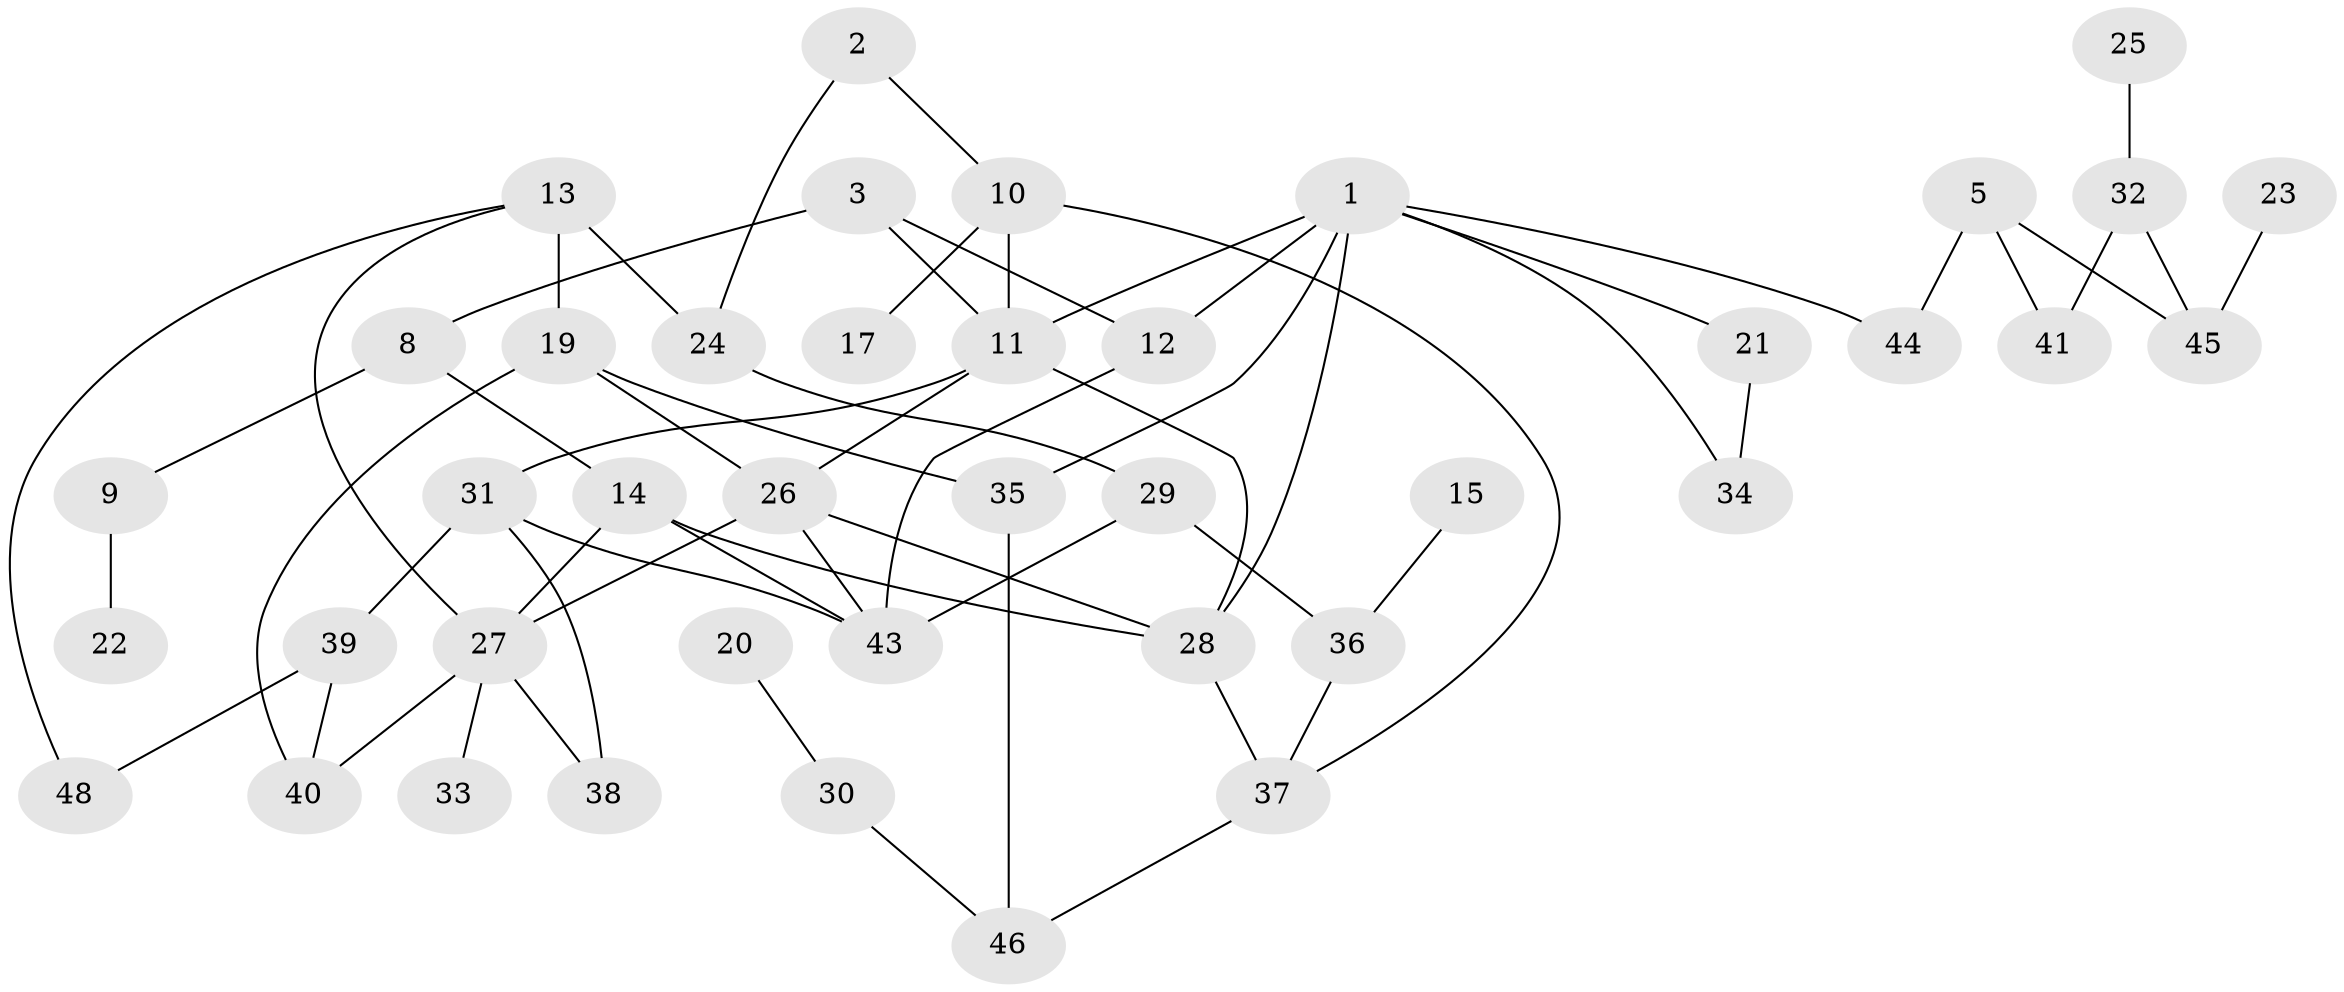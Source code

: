 // original degree distribution, {3: 0.14736842105263157, 1: 0.23157894736842105, 0: 0.05263157894736842, 2: 0.3684210526315789, 4: 0.1368421052631579, 5: 0.042105263157894736, 6: 0.021052631578947368}
// Generated by graph-tools (version 1.1) at 2025/33/03/09/25 02:33:43]
// undirected, 41 vertices, 61 edges
graph export_dot {
graph [start="1"]
  node [color=gray90,style=filled];
  1;
  2;
  3;
  5;
  8;
  9;
  10;
  11;
  12;
  13;
  14;
  15;
  17;
  19;
  20;
  21;
  22;
  23;
  24;
  25;
  26;
  27;
  28;
  29;
  30;
  31;
  32;
  33;
  34;
  35;
  36;
  37;
  38;
  39;
  40;
  41;
  43;
  44;
  45;
  46;
  48;
  1 -- 11 [weight=1.0];
  1 -- 12 [weight=1.0];
  1 -- 21 [weight=1.0];
  1 -- 28 [weight=1.0];
  1 -- 34 [weight=1.0];
  1 -- 35 [weight=1.0];
  1 -- 44 [weight=1.0];
  2 -- 10 [weight=1.0];
  2 -- 24 [weight=1.0];
  3 -- 8 [weight=1.0];
  3 -- 11 [weight=1.0];
  3 -- 12 [weight=1.0];
  5 -- 41 [weight=1.0];
  5 -- 44 [weight=1.0];
  5 -- 45 [weight=1.0];
  8 -- 9 [weight=1.0];
  8 -- 14 [weight=1.0];
  9 -- 22 [weight=1.0];
  10 -- 11 [weight=1.0];
  10 -- 17 [weight=1.0];
  10 -- 37 [weight=1.0];
  11 -- 26 [weight=4.0];
  11 -- 28 [weight=1.0];
  11 -- 31 [weight=1.0];
  12 -- 43 [weight=1.0];
  13 -- 19 [weight=2.0];
  13 -- 24 [weight=1.0];
  13 -- 27 [weight=1.0];
  13 -- 48 [weight=1.0];
  14 -- 27 [weight=1.0];
  14 -- 28 [weight=1.0];
  14 -- 43 [weight=1.0];
  15 -- 36 [weight=1.0];
  19 -- 26 [weight=1.0];
  19 -- 35 [weight=1.0];
  19 -- 40 [weight=1.0];
  20 -- 30 [weight=1.0];
  21 -- 34 [weight=1.0];
  23 -- 45 [weight=1.0];
  24 -- 29 [weight=1.0];
  25 -- 32 [weight=1.0];
  26 -- 27 [weight=1.0];
  26 -- 28 [weight=1.0];
  26 -- 43 [weight=1.0];
  27 -- 33 [weight=1.0];
  27 -- 38 [weight=1.0];
  27 -- 40 [weight=1.0];
  28 -- 37 [weight=1.0];
  29 -- 36 [weight=1.0];
  29 -- 43 [weight=1.0];
  30 -- 46 [weight=1.0];
  31 -- 38 [weight=2.0];
  31 -- 39 [weight=1.0];
  31 -- 43 [weight=1.0];
  32 -- 41 [weight=1.0];
  32 -- 45 [weight=1.0];
  35 -- 46 [weight=1.0];
  36 -- 37 [weight=1.0];
  37 -- 46 [weight=1.0];
  39 -- 40 [weight=1.0];
  39 -- 48 [weight=1.0];
}
